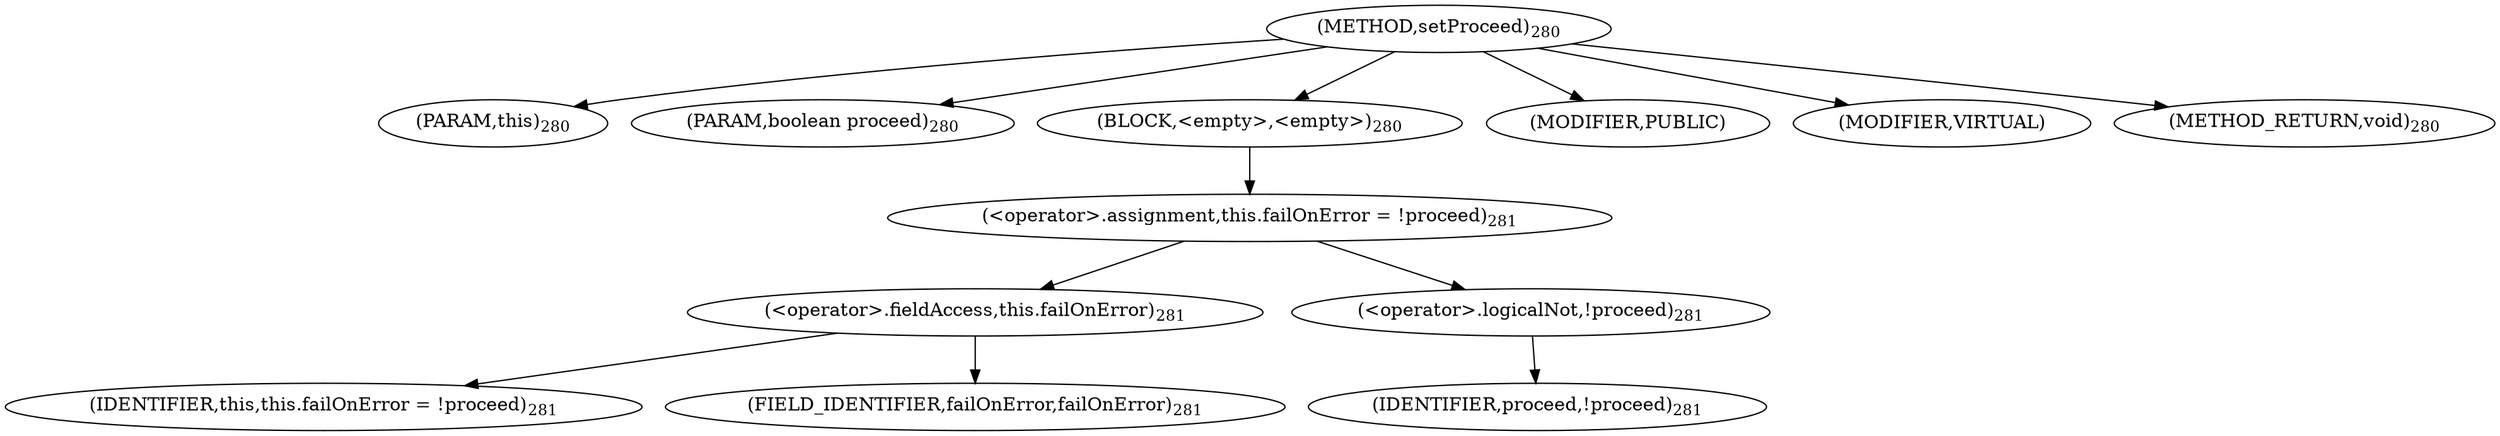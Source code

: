 digraph "setProceed" {  
"457" [label = <(METHOD,setProceed)<SUB>280</SUB>> ]
"458" [label = <(PARAM,this)<SUB>280</SUB>> ]
"459" [label = <(PARAM,boolean proceed)<SUB>280</SUB>> ]
"460" [label = <(BLOCK,&lt;empty&gt;,&lt;empty&gt;)<SUB>280</SUB>> ]
"461" [label = <(&lt;operator&gt;.assignment,this.failOnError = !proceed)<SUB>281</SUB>> ]
"462" [label = <(&lt;operator&gt;.fieldAccess,this.failOnError)<SUB>281</SUB>> ]
"463" [label = <(IDENTIFIER,this,this.failOnError = !proceed)<SUB>281</SUB>> ]
"464" [label = <(FIELD_IDENTIFIER,failOnError,failOnError)<SUB>281</SUB>> ]
"465" [label = <(&lt;operator&gt;.logicalNot,!proceed)<SUB>281</SUB>> ]
"466" [label = <(IDENTIFIER,proceed,!proceed)<SUB>281</SUB>> ]
"467" [label = <(MODIFIER,PUBLIC)> ]
"468" [label = <(MODIFIER,VIRTUAL)> ]
"469" [label = <(METHOD_RETURN,void)<SUB>280</SUB>> ]
  "457" -> "458" 
  "457" -> "459" 
  "457" -> "460" 
  "457" -> "467" 
  "457" -> "468" 
  "457" -> "469" 
  "460" -> "461" 
  "461" -> "462" 
  "461" -> "465" 
  "462" -> "463" 
  "462" -> "464" 
  "465" -> "466" 
}
